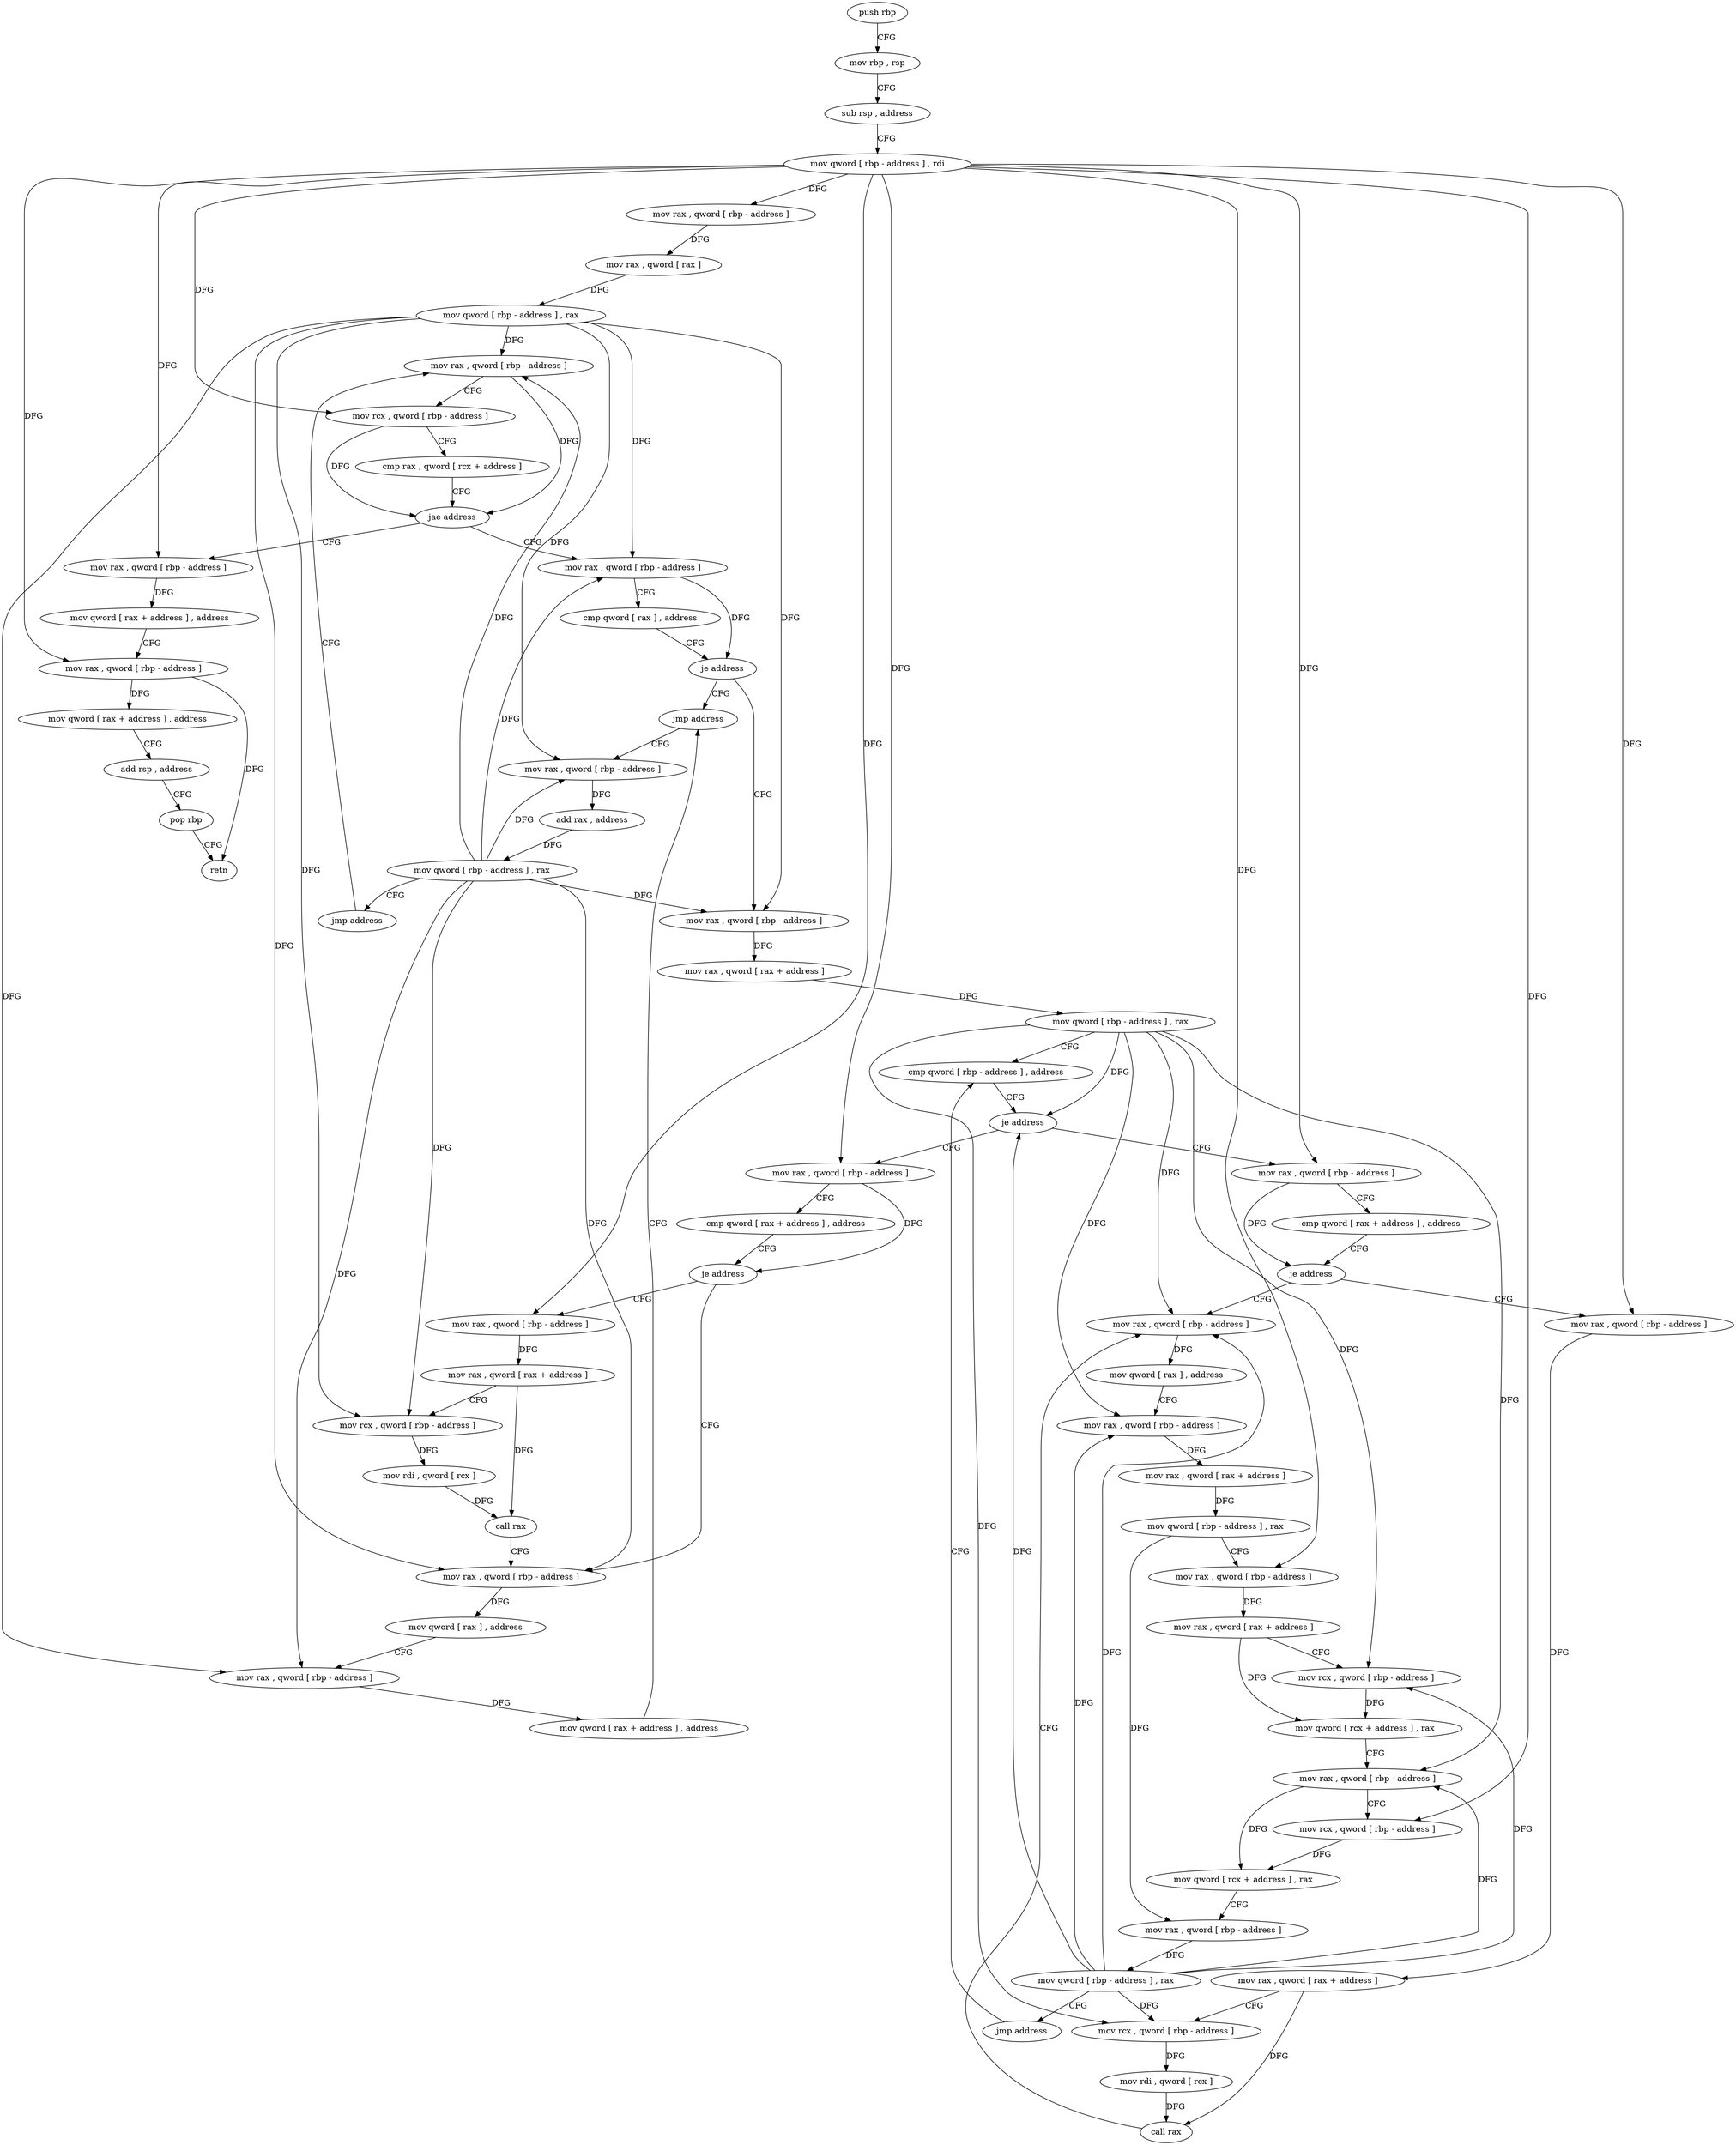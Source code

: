 digraph "func" {
"4234624" [label = "push rbp" ]
"4234625" [label = "mov rbp , rsp" ]
"4234628" [label = "sub rsp , address" ]
"4234632" [label = "mov qword [ rbp - address ] , rdi" ]
"4234636" [label = "mov rax , qword [ rbp - address ]" ]
"4234640" [label = "mov rax , qword [ rax ]" ]
"4234643" [label = "mov qword [ rbp - address ] , rax" ]
"4234647" [label = "mov rax , qword [ rbp - address ]" ]
"4234877" [label = "mov rax , qword [ rbp - address ]" ]
"4234881" [label = "mov qword [ rax + address ] , address" ]
"4234889" [label = "mov rax , qword [ rbp - address ]" ]
"4234893" [label = "mov qword [ rax + address ] , address" ]
"4234901" [label = "add rsp , address" ]
"4234905" [label = "pop rbp" ]
"4234906" [label = "retn" ]
"4234665" [label = "mov rax , qword [ rbp - address ]" ]
"4234669" [label = "cmp qword [ rax ] , address" ]
"4234673" [label = "je address" ]
"4234853" [label = "jmp address" ]
"4234679" [label = "mov rax , qword [ rbp - address ]" ]
"4234858" [label = "mov rax , qword [ rbp - address ]" ]
"4234683" [label = "mov rax , qword [ rax + address ]" ]
"4234687" [label = "mov qword [ rbp - address ] , rax" ]
"4234691" [label = "cmp qword [ rbp - address ] , address" ]
"4234862" [label = "add rax , address" ]
"4234868" [label = "mov qword [ rbp - address ] , rax" ]
"4234872" [label = "jmp address" ]
"4234798" [label = "mov rax , qword [ rbp - address ]" ]
"4234802" [label = "cmp qword [ rax + address ] , address" ]
"4234807" [label = "je address" ]
"4234830" [label = "mov rax , qword [ rbp - address ]" ]
"4234813" [label = "mov rax , qword [ rbp - address ]" ]
"4234702" [label = "mov rax , qword [ rbp - address ]" ]
"4234706" [label = "cmp qword [ rax + address ] , address" ]
"4234711" [label = "je address" ]
"4234734" [label = "mov rax , qword [ rbp - address ]" ]
"4234717" [label = "mov rax , qword [ rbp - address ]" ]
"4234651" [label = "mov rcx , qword [ rbp - address ]" ]
"4234655" [label = "cmp rax , qword [ rcx + address ]" ]
"4234659" [label = "jae address" ]
"4234834" [label = "mov qword [ rax ] , address" ]
"4234841" [label = "mov rax , qword [ rbp - address ]" ]
"4234845" [label = "mov qword [ rax + address ] , address" ]
"4234817" [label = "mov rax , qword [ rax + address ]" ]
"4234821" [label = "mov rcx , qword [ rbp - address ]" ]
"4234825" [label = "mov rdi , qword [ rcx ]" ]
"4234828" [label = "call rax" ]
"4234738" [label = "mov qword [ rax ] , address" ]
"4234745" [label = "mov rax , qword [ rbp - address ]" ]
"4234749" [label = "mov rax , qword [ rax + address ]" ]
"4234753" [label = "mov qword [ rbp - address ] , rax" ]
"4234757" [label = "mov rax , qword [ rbp - address ]" ]
"4234761" [label = "mov rax , qword [ rax + address ]" ]
"4234765" [label = "mov rcx , qword [ rbp - address ]" ]
"4234769" [label = "mov qword [ rcx + address ] , rax" ]
"4234773" [label = "mov rax , qword [ rbp - address ]" ]
"4234777" [label = "mov rcx , qword [ rbp - address ]" ]
"4234781" [label = "mov qword [ rcx + address ] , rax" ]
"4234785" [label = "mov rax , qword [ rbp - address ]" ]
"4234789" [label = "mov qword [ rbp - address ] , rax" ]
"4234793" [label = "jmp address" ]
"4234721" [label = "mov rax , qword [ rax + address ]" ]
"4234725" [label = "mov rcx , qword [ rbp - address ]" ]
"4234729" [label = "mov rdi , qword [ rcx ]" ]
"4234732" [label = "call rax" ]
"4234696" [label = "je address" ]
"4234624" -> "4234625" [ label = "CFG" ]
"4234625" -> "4234628" [ label = "CFG" ]
"4234628" -> "4234632" [ label = "CFG" ]
"4234632" -> "4234636" [ label = "DFG" ]
"4234632" -> "4234651" [ label = "DFG" ]
"4234632" -> "4234877" [ label = "DFG" ]
"4234632" -> "4234889" [ label = "DFG" ]
"4234632" -> "4234798" [ label = "DFG" ]
"4234632" -> "4234702" [ label = "DFG" ]
"4234632" -> "4234813" [ label = "DFG" ]
"4234632" -> "4234757" [ label = "DFG" ]
"4234632" -> "4234777" [ label = "DFG" ]
"4234632" -> "4234717" [ label = "DFG" ]
"4234636" -> "4234640" [ label = "DFG" ]
"4234640" -> "4234643" [ label = "DFG" ]
"4234643" -> "4234647" [ label = "DFG" ]
"4234643" -> "4234665" [ label = "DFG" ]
"4234643" -> "4234679" [ label = "DFG" ]
"4234643" -> "4234858" [ label = "DFG" ]
"4234643" -> "4234830" [ label = "DFG" ]
"4234643" -> "4234841" [ label = "DFG" ]
"4234643" -> "4234821" [ label = "DFG" ]
"4234647" -> "4234651" [ label = "CFG" ]
"4234647" -> "4234659" [ label = "DFG" ]
"4234877" -> "4234881" [ label = "DFG" ]
"4234881" -> "4234889" [ label = "CFG" ]
"4234889" -> "4234893" [ label = "DFG" ]
"4234889" -> "4234906" [ label = "DFG" ]
"4234893" -> "4234901" [ label = "CFG" ]
"4234901" -> "4234905" [ label = "CFG" ]
"4234905" -> "4234906" [ label = "CFG" ]
"4234665" -> "4234669" [ label = "CFG" ]
"4234665" -> "4234673" [ label = "DFG" ]
"4234669" -> "4234673" [ label = "CFG" ]
"4234673" -> "4234853" [ label = "CFG" ]
"4234673" -> "4234679" [ label = "CFG" ]
"4234853" -> "4234858" [ label = "CFG" ]
"4234679" -> "4234683" [ label = "DFG" ]
"4234858" -> "4234862" [ label = "DFG" ]
"4234683" -> "4234687" [ label = "DFG" ]
"4234687" -> "4234691" [ label = "CFG" ]
"4234687" -> "4234696" [ label = "DFG" ]
"4234687" -> "4234734" [ label = "DFG" ]
"4234687" -> "4234745" [ label = "DFG" ]
"4234687" -> "4234765" [ label = "DFG" ]
"4234687" -> "4234773" [ label = "DFG" ]
"4234687" -> "4234725" [ label = "DFG" ]
"4234691" -> "4234696" [ label = "CFG" ]
"4234862" -> "4234868" [ label = "DFG" ]
"4234868" -> "4234872" [ label = "CFG" ]
"4234868" -> "4234647" [ label = "DFG" ]
"4234868" -> "4234665" [ label = "DFG" ]
"4234868" -> "4234679" [ label = "DFG" ]
"4234868" -> "4234858" [ label = "DFG" ]
"4234868" -> "4234830" [ label = "DFG" ]
"4234868" -> "4234841" [ label = "DFG" ]
"4234868" -> "4234821" [ label = "DFG" ]
"4234872" -> "4234647" [ label = "CFG" ]
"4234798" -> "4234802" [ label = "CFG" ]
"4234798" -> "4234807" [ label = "DFG" ]
"4234802" -> "4234807" [ label = "CFG" ]
"4234807" -> "4234830" [ label = "CFG" ]
"4234807" -> "4234813" [ label = "CFG" ]
"4234830" -> "4234834" [ label = "DFG" ]
"4234813" -> "4234817" [ label = "DFG" ]
"4234702" -> "4234706" [ label = "CFG" ]
"4234702" -> "4234711" [ label = "DFG" ]
"4234706" -> "4234711" [ label = "CFG" ]
"4234711" -> "4234734" [ label = "CFG" ]
"4234711" -> "4234717" [ label = "CFG" ]
"4234734" -> "4234738" [ label = "DFG" ]
"4234717" -> "4234721" [ label = "DFG" ]
"4234651" -> "4234655" [ label = "CFG" ]
"4234651" -> "4234659" [ label = "DFG" ]
"4234655" -> "4234659" [ label = "CFG" ]
"4234659" -> "4234877" [ label = "CFG" ]
"4234659" -> "4234665" [ label = "CFG" ]
"4234834" -> "4234841" [ label = "CFG" ]
"4234841" -> "4234845" [ label = "DFG" ]
"4234845" -> "4234853" [ label = "CFG" ]
"4234817" -> "4234821" [ label = "CFG" ]
"4234817" -> "4234828" [ label = "DFG" ]
"4234821" -> "4234825" [ label = "DFG" ]
"4234825" -> "4234828" [ label = "DFG" ]
"4234828" -> "4234830" [ label = "CFG" ]
"4234738" -> "4234745" [ label = "CFG" ]
"4234745" -> "4234749" [ label = "DFG" ]
"4234749" -> "4234753" [ label = "DFG" ]
"4234753" -> "4234757" [ label = "CFG" ]
"4234753" -> "4234785" [ label = "DFG" ]
"4234757" -> "4234761" [ label = "DFG" ]
"4234761" -> "4234765" [ label = "CFG" ]
"4234761" -> "4234769" [ label = "DFG" ]
"4234765" -> "4234769" [ label = "DFG" ]
"4234769" -> "4234773" [ label = "CFG" ]
"4234773" -> "4234777" [ label = "CFG" ]
"4234773" -> "4234781" [ label = "DFG" ]
"4234777" -> "4234781" [ label = "DFG" ]
"4234781" -> "4234785" [ label = "CFG" ]
"4234785" -> "4234789" [ label = "DFG" ]
"4234789" -> "4234793" [ label = "CFG" ]
"4234789" -> "4234696" [ label = "DFG" ]
"4234789" -> "4234734" [ label = "DFG" ]
"4234789" -> "4234745" [ label = "DFG" ]
"4234789" -> "4234765" [ label = "DFG" ]
"4234789" -> "4234773" [ label = "DFG" ]
"4234789" -> "4234725" [ label = "DFG" ]
"4234793" -> "4234691" [ label = "CFG" ]
"4234721" -> "4234725" [ label = "CFG" ]
"4234721" -> "4234732" [ label = "DFG" ]
"4234725" -> "4234729" [ label = "DFG" ]
"4234729" -> "4234732" [ label = "DFG" ]
"4234732" -> "4234734" [ label = "CFG" ]
"4234696" -> "4234798" [ label = "CFG" ]
"4234696" -> "4234702" [ label = "CFG" ]
}

